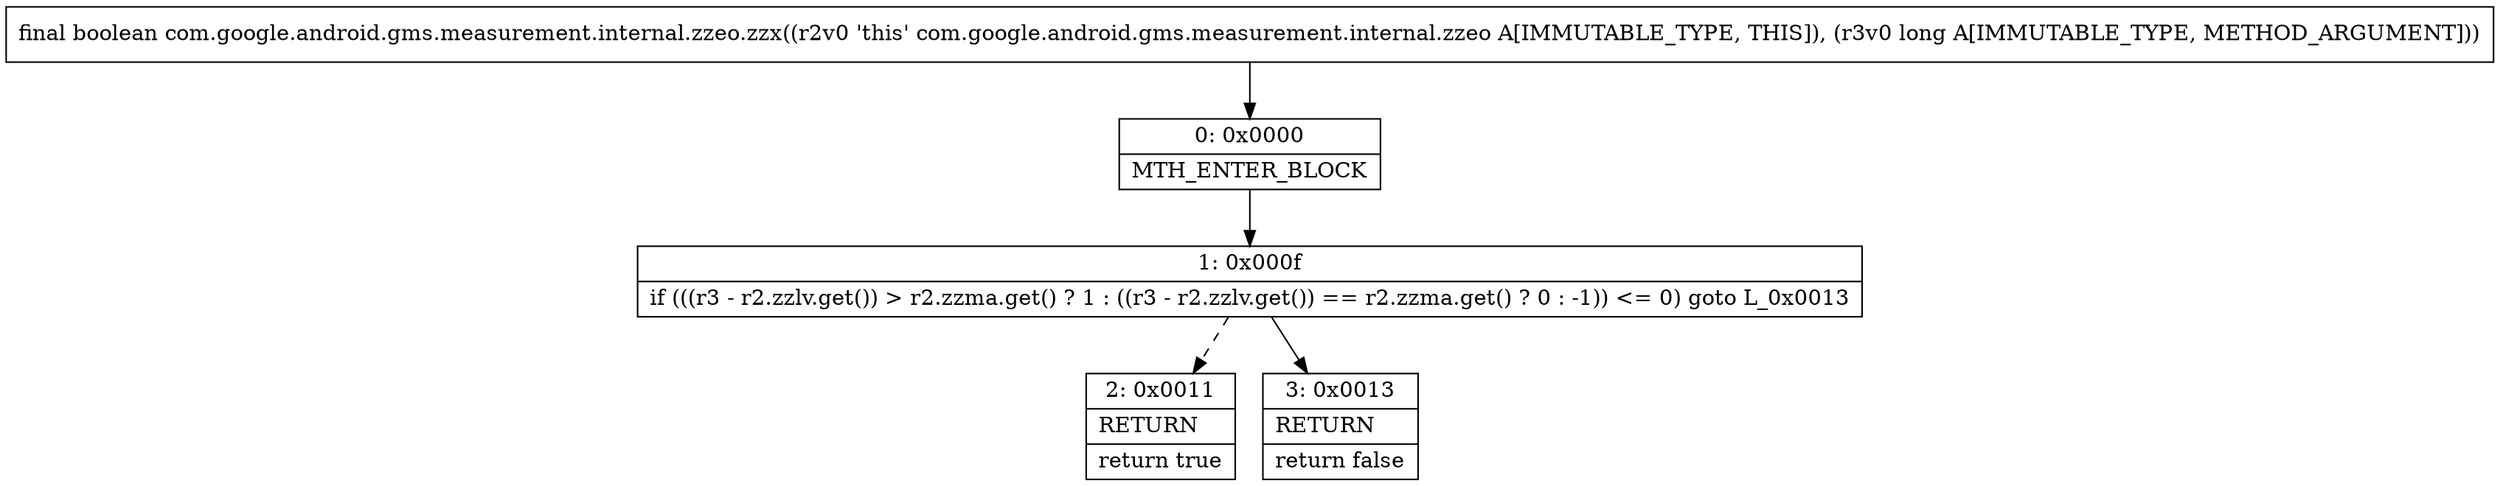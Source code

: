 digraph "CFG forcom.google.android.gms.measurement.internal.zzeo.zzx(J)Z" {
Node_0 [shape=record,label="{0\:\ 0x0000|MTH_ENTER_BLOCK\l}"];
Node_1 [shape=record,label="{1\:\ 0x000f|if (((r3 \- r2.zzlv.get()) \> r2.zzma.get() ? 1 : ((r3 \- r2.zzlv.get()) == r2.zzma.get() ? 0 : \-1)) \<= 0) goto L_0x0013\l}"];
Node_2 [shape=record,label="{2\:\ 0x0011|RETURN\l|return true\l}"];
Node_3 [shape=record,label="{3\:\ 0x0013|RETURN\l|return false\l}"];
MethodNode[shape=record,label="{final boolean com.google.android.gms.measurement.internal.zzeo.zzx((r2v0 'this' com.google.android.gms.measurement.internal.zzeo A[IMMUTABLE_TYPE, THIS]), (r3v0 long A[IMMUTABLE_TYPE, METHOD_ARGUMENT])) }"];
MethodNode -> Node_0;
Node_0 -> Node_1;
Node_1 -> Node_2[style=dashed];
Node_1 -> Node_3;
}

